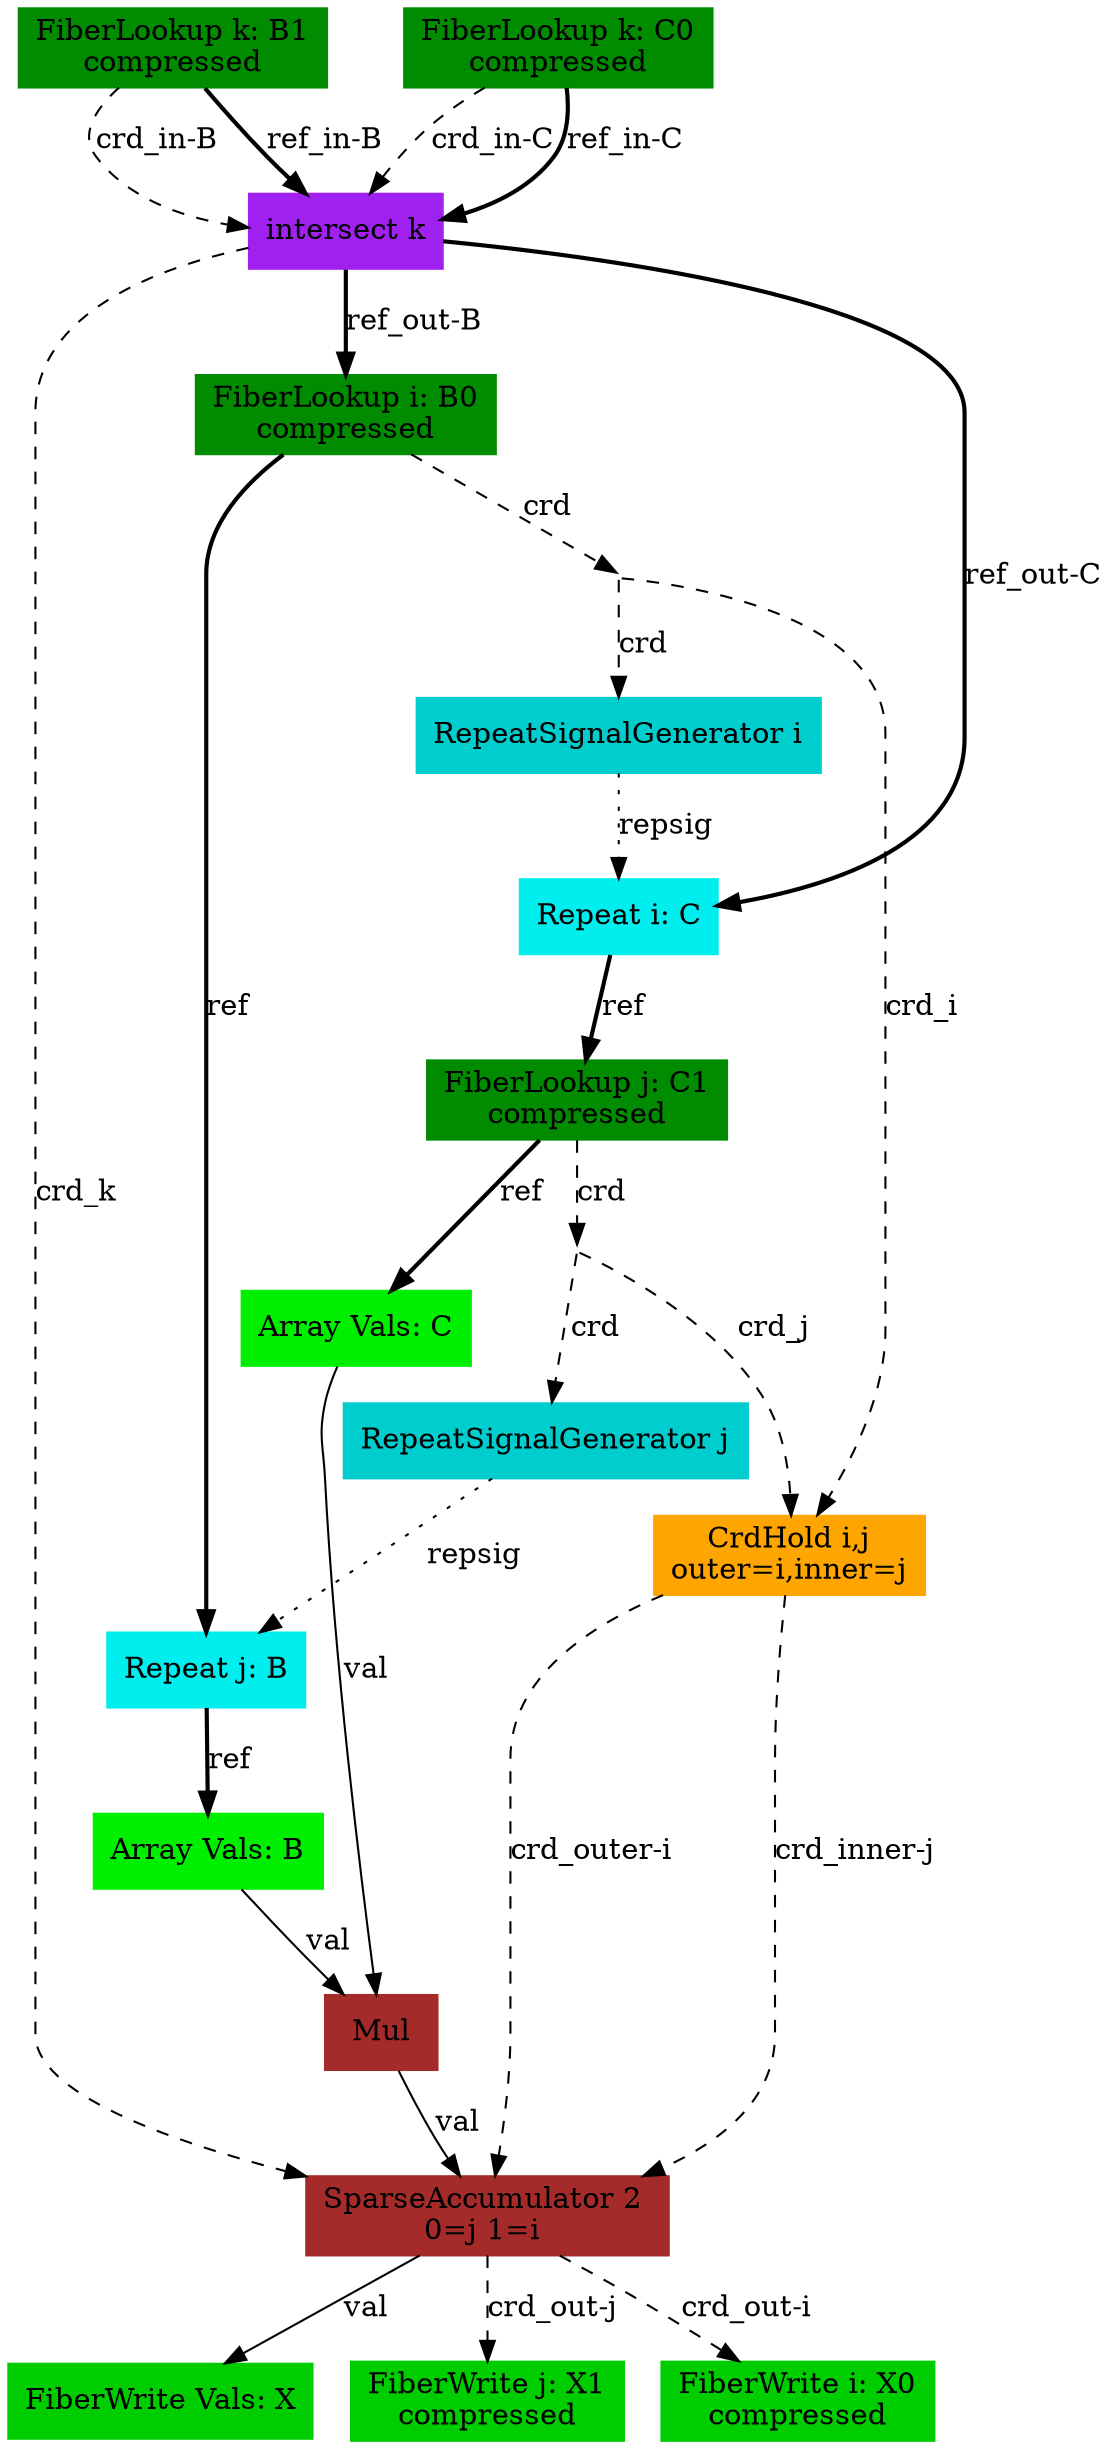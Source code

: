 digraph SAM {
    comment="X=ss01,B=ss10,C=ss01"
    17 [comment="type=fiberlookup,index=k,tensor=B,mode=1,format=compressed,src=true,root=true" label="FiberLookup k: B1\ncompressed" color=green4 shape=box style=filled type="fiberlookup" index="k" tensor="B" mode="1" format="compressed" src="true" root="true"]
    16 [comment="type=intersect,index=k" label="intersect k" color=purple shape=box style=filled type="intersect" index="k"]
    3 [comment="type=spaccumulator,order=2,in0=j,in1=i" label="SparseAccumulator 2 
0=j 1=i " color=brown shape=box style=filled type="spaccumulator" order="2" in0="j" in1="i"]
    0 [comment="type=fiberwrite,mode=vals,tensor=X,size=1*B0_dim*C1_dim,sink=true" label="FiberWrite Vals: X" color=green3 shape=box style=filled type="fiberwrite" tensor="X" mode="vals" size="1*B0_dim*C1_dim" sink="true"]
    1 [comment="type=fiberwrite,index=j,tensor=X,mode=1,format=compressed,segsize=B0_dim+1,crdsize=B0_dim*C1_dim,sink=true" label="FiberWrite j: X1\ncompressed" color=green3 shape=box style=filled type="fiberwrite" index="j" tensor="X" mode="1" format="compressed" segsize="B0_dim+1" crdsize="B0_dim*C1_dim" sink="true"]
    2 [comment="type=fiberwrite,index=i,tensor=X,mode=0,format=compressed,segsize=2,crdsize=B0_dim,sink=true" label="FiberWrite i: X0\ncompressed" color=green3 shape=box style=filled type="fiberwrite" index="i" tensor="X" mode="0" format="compressed" segsize="2" crdsize="B0_dim" sink="true"]
    15 [comment="type=fiberlookup,index=i,tensor=B,mode=0,format=compressed,src=true,root=false" label="FiberLookup i: B0\ncompressed" color=green4 shape=box style=filled type="fiberlookup" index="i" tensor="B" mode="0" format="compressed" src="true" root="false"]
    14 [comment="type=broadcast" shape=point style=invis type="broadcast"]
    4 [comment="type=crdhold,outer=i,inner=j" label="CrdHold i,j
outer=i,inner=j" color=orange shape=box style=filled type="crdhold" outer="i" inner="j"]
    13 [comment="type=repsiggen,index=i" label="RepeatSignalGenerator i" color=cyan3 shape=box style=filled type="repsiggen" index="i"]
    12 [comment="type=repeat,index=i,tensor=C,root=false" label="Repeat i: C" color=cyan2 shape=box style=filled type="repeat" index="i" tensor="C" root="false"]
    11 [comment="type=fiberlookup,index=j,tensor=C,mode=1,format=compressed,src=true,root=false" label="FiberLookup j: C1\ncompressed" color=green4 shape=box style=filled type="fiberlookup" index="j" tensor="C" mode="1" format="compressed" src="true" root="false"]
    10 [comment="type=broadcast" shape=point style=invis type="broadcast"]
    9 [comment="type=repsiggen,index=j" label="RepeatSignalGenerator j" color=cyan3 shape=box style=filled type="repsiggen" index="j"]
    8 [comment="type=repeat,index=j,tensor=B,root=false" label="Repeat j: B" color=cyan2 shape=box style=filled type="repeat" index="j" tensor="B" root="false"]
    6 [comment="type=arrayvals,tensor=B" label="Array Vals: B" color=green2 shape=box style=filled type="arrayvals" tensor="B"]
    5 [comment="type=mul" label="Mul" color=brown shape=box style=filled type="mul"]
    7 [comment="type=arrayvals,tensor=C" label="Array Vals: C" color=green2 shape=box style=filled type="arrayvals" tensor="C"]
    18 [comment="type=fiberlookup,index=k,tensor=C,mode=0,format=compressed,src=true,root=true" label="FiberLookup k: C0\ncompressed" color=green4 shape=box style=filled type="fiberlookup" index="k" tensor="C" mode="0" format="compressed" src="true" root="true"]
    17 -> 16 [label="crd_in-B" style=dashed type="crd" comment="in-B"]
    16 -> 3 [label="crd_k" style=dashed type="crd" comment="k"]
    3 -> 0 [label="val" type="val"]
    3 -> 1 [label="crd_out-j" style=dashed type="crd" comment="out-j"]
    3 -> 2 [label="crd_out-i" style=dashed type="crd" comment="out-i"]
    16 -> 15 [label="ref_out-B" style=bold type="ref" comment="out-B"]
    15 -> 14 [label="crd" style=dashed type="crd" comment=""]
    14 -> 4 [label="crd_i" style=dashed type="crd" comment="i"]
    4 -> 3 [label="crd_outer-i" style=dashed type="crd" comment="outer-i"]
    4 -> 3 [label="crd_inner-j" style=dashed type="crd" comment="inner-j"]
    14 -> 13 [label="crd" style=dashed type="crd" comment=""]
    13 -> 12 [label="repsig" style=dotted type="repsig"]
    12 -> 11 [label="ref" style=bold type="ref"]
    11 -> 10 [label="crd" style=dashed type="crd" comment=""]
    10 -> 4 [label="crd_j" style=dashed type="crd" comment="j"]
    10 -> 9 [label="crd" style=dashed type="crd" comment=""]
    9 -> 8 [label="repsig" style=dotted type="repsig"]
    8 -> 6 [label="ref" style=bold type="ref"]
    6 -> 5 [label="val" type="val"]
    5 -> 3 [label="val" type="val"]
    11 -> 7 [label="ref" style=bold type="ref" comment=""]
    7 -> 5 [label="val" type="val"]
    15 -> 8 [label="ref" style=bold type="ref" comment=""]
    16 -> 12 [label="ref_out-C" style=bold type="ref" comment="out-C"]
    17 -> 16 [label="ref_in-B" style=bold type="ref" comment="in-B"]
    18 -> 16 [label="crd_in-C" style=dashed type="crd" comment="in-C"]
    18 -> 16 [label="ref_in-C" style=bold type="ref" comment="in-C"]
}
